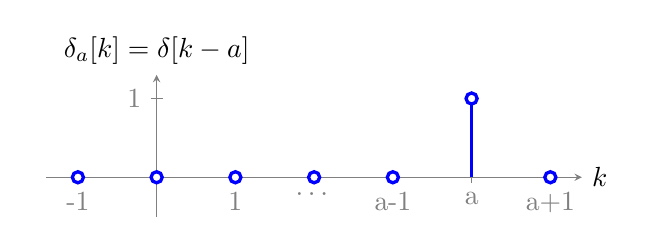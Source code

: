 ﻿\def\morlet#1{exp(-(#1)^2)*cos((#1)*2*pi r)}
\def\fonc#1{\morlet{(#1)/2}+atan(#1)/90}
\begin{tikzpicture}
	\begin{axis}[	x=1cm, y=1cm,
								domain=-2:7,
								xmin = -1.4, xmax=5.4,
								ymin=-0.5, ymax = 1.3,
								axis lines=center, 
								xlabel={$k$},
								ylabel={$\delta_a[k]=\delta[k-a]$},
								ylabel style = {anchor=south, thick, black},
								xlabel style = {anchor=west, thick, black},
								grid=minor,
								ytick={0,1},
								xticklabels={,-1, 0, 1, \dots, a-1,a,a+1,\dots},
								%enlarge y limits=0.5,
								enlarge x limits=false,
								help lines=thin
							]

		\addplot[very thick, blue, mark=*, mark options={fill=white},ycomb,samples at={-2, -1, ..., 6}] plot (\x,{\x == 4});
	\end{axis}
\end{tikzpicture}
    

